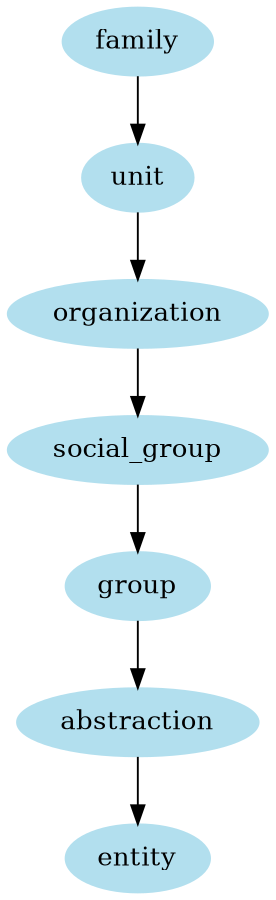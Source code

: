 digraph unix {
	node [color=lightblue2 style=filled]
	size="6,6"
	family -> unit
	unit -> organization
	organization -> social_group
	social_group -> group
	group -> abstraction
	abstraction -> entity
}
